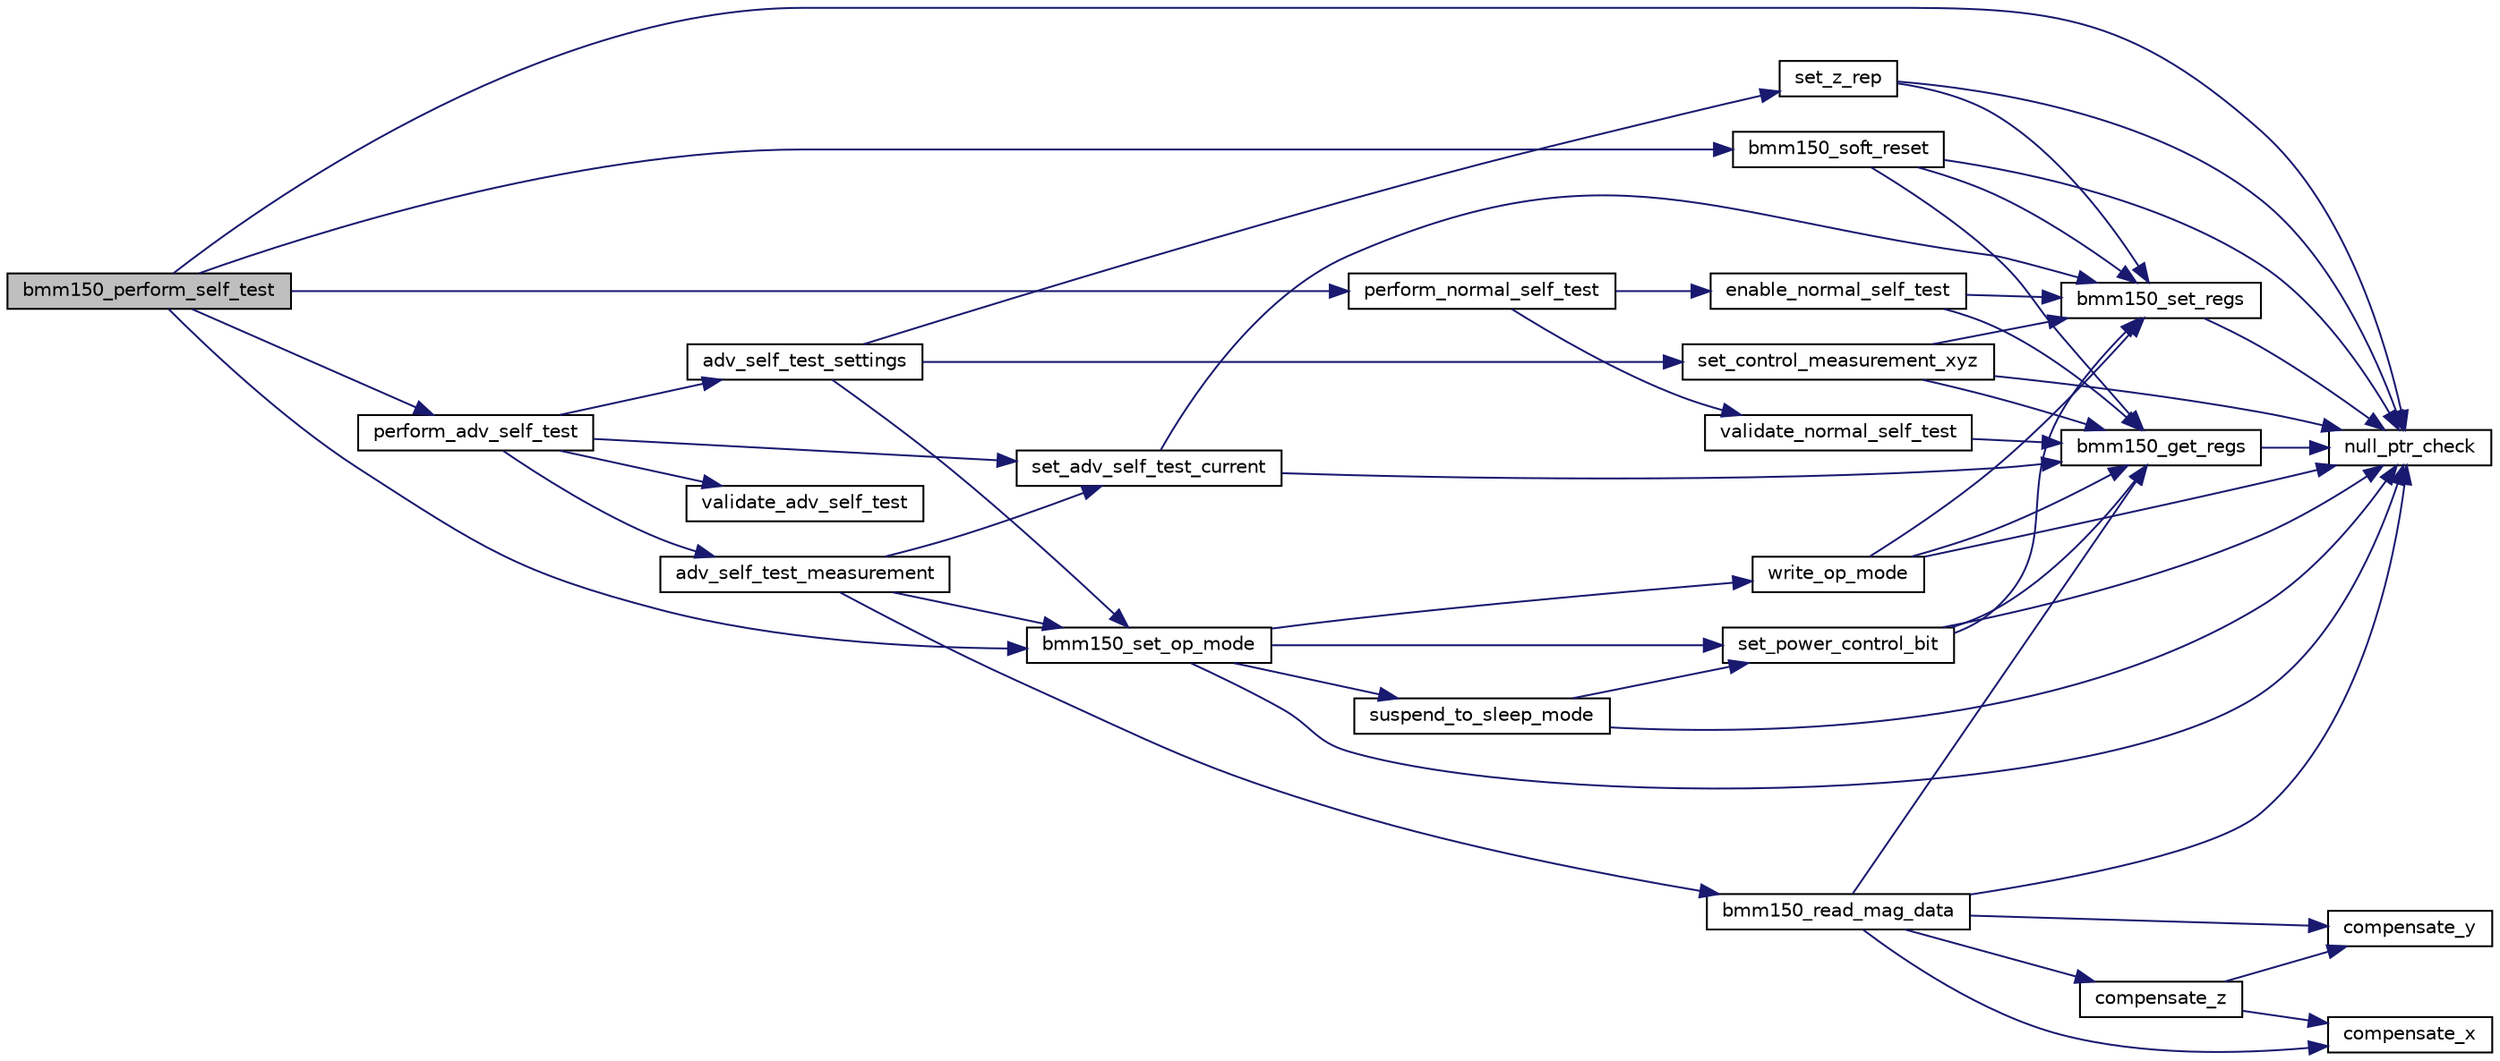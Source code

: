 digraph "bmm150_perform_self_test"
{
  edge [fontname="Helvetica",fontsize="10",labelfontname="Helvetica",labelfontsize="10"];
  node [fontname="Helvetica",fontsize="10",shape=record];
  rankdir="LR";
  Node1 [label="bmm150_perform_self_test",height=0.2,width=0.4,color="black", fillcolor="grey75", style="filled", fontcolor="black"];
  Node1 -> Node2 [color="midnightblue",fontsize="10",style="solid",fontname="Helvetica"];
  Node2 [label="null_ptr_check",height=0.2,width=0.4,color="black", fillcolor="white", style="filled",URL="$bmm150_8c.html#ab0bcb8de99dc3747e6249b8406c766dc",tooltip="This internal API is used to validate the device pointer for null conditions. "];
  Node1 -> Node3 [color="midnightblue",fontsize="10",style="solid",fontname="Helvetica"];
  Node3 [label="bmm150_set_op_mode",height=0.2,width=0.4,color="black", fillcolor="white", style="filled",URL="$bmm150_8c.html#a6b8ebfb4d731d5880ef87ecffc72a43b",tooltip="This API is used to set the power mode of the sensor. "];
  Node3 -> Node2 [color="midnightblue",fontsize="10",style="solid",fontname="Helvetica"];
  Node3 -> Node4 [color="midnightblue",fontsize="10",style="solid",fontname="Helvetica"];
  Node4 [label="suspend_to_sleep_mode",height=0.2,width=0.4,color="black", fillcolor="white", style="filled",URL="$bmm150_8c.html#ae51227155af8be9eabcfe2dfb2095e8e",tooltip="This internal API sets the device from suspend to sleep mode by setting the power control bit to &#39;1&#39; ..."];
  Node4 -> Node2 [color="midnightblue",fontsize="10",style="solid",fontname="Helvetica"];
  Node4 -> Node5 [color="midnightblue",fontsize="10",style="solid",fontname="Helvetica"];
  Node5 [label="set_power_control_bit",height=0.2,width=0.4,color="black", fillcolor="white", style="filled",URL="$bmm150_8c.html#a6993dd74a330b7d027bacaac7c171d60",tooltip="This internal API sets/resets the power control bit of 0x4B register. "];
  Node5 -> Node2 [color="midnightblue",fontsize="10",style="solid",fontname="Helvetica"];
  Node5 -> Node6 [color="midnightblue",fontsize="10",style="solid",fontname="Helvetica"];
  Node6 [label="bmm150_get_regs",height=0.2,width=0.4,color="black", fillcolor="white", style="filled",URL="$bmm150_8c.html#ac3b65c846fa1d826b2addbbef4292a9c",tooltip="This API reads the data from the given register address of the sensor. "];
  Node6 -> Node2 [color="midnightblue",fontsize="10",style="solid",fontname="Helvetica"];
  Node5 -> Node7 [color="midnightblue",fontsize="10",style="solid",fontname="Helvetica"];
  Node7 [label="bmm150_set_regs",height=0.2,width=0.4,color="black", fillcolor="white", style="filled",URL="$bmm150_8c.html#a88285b4abe005f21a5cc9392dddb9de9",tooltip="This API writes the given data to the register address of the sensor. "];
  Node7 -> Node2 [color="midnightblue",fontsize="10",style="solid",fontname="Helvetica"];
  Node3 -> Node8 [color="midnightblue",fontsize="10",style="solid",fontname="Helvetica"];
  Node8 [label="write_op_mode",height=0.2,width=0.4,color="black", fillcolor="white", style="filled",URL="$bmm150_8c.html#aace6cf6fa7ba10416b302d77a4e955c4",tooltip="This internal API writes the op_mode value in the Opmode bits (bits 1 and 2) of 0x4C register..."];
  Node8 -> Node2 [color="midnightblue",fontsize="10",style="solid",fontname="Helvetica"];
  Node8 -> Node6 [color="midnightblue",fontsize="10",style="solid",fontname="Helvetica"];
  Node8 -> Node7 [color="midnightblue",fontsize="10",style="solid",fontname="Helvetica"];
  Node3 -> Node5 [color="midnightblue",fontsize="10",style="solid",fontname="Helvetica"];
  Node1 -> Node9 [color="midnightblue",fontsize="10",style="solid",fontname="Helvetica"];
  Node9 [label="perform_normal_self_test",height=0.2,width=0.4,color="black", fillcolor="white", style="filled",URL="$bmm150_8c.html#a3ab7959442af47223fd6addb4ef4facc",tooltip="This internal API is used to perform the normal self test of the sensor and return the self test resu..."];
  Node9 -> Node10 [color="midnightblue",fontsize="10",style="solid",fontname="Helvetica"];
  Node10 [label="enable_normal_self_test",height=0.2,width=0.4,color="black", fillcolor="white", style="filled",URL="$bmm150_8c.html#a77b2651d53ae263d15f7e886916bc762",tooltip="This internal API is used to enable the normal self test by setting the Self Test bit (bit0) of the 0..."];
  Node10 -> Node6 [color="midnightblue",fontsize="10",style="solid",fontname="Helvetica"];
  Node10 -> Node7 [color="midnightblue",fontsize="10",style="solid",fontname="Helvetica"];
  Node9 -> Node11 [color="midnightblue",fontsize="10",style="solid",fontname="Helvetica"];
  Node11 [label="validate_normal_self_test",height=0.2,width=0.4,color="black", fillcolor="white", style="filled",URL="$bmm150_8c.html#a34ad7a037011719674d3f24354066ad4",tooltip="This internal API is used to validate the results of normal self test by using the self test status a..."];
  Node11 -> Node6 [color="midnightblue",fontsize="10",style="solid",fontname="Helvetica"];
  Node1 -> Node12 [color="midnightblue",fontsize="10",style="solid",fontname="Helvetica"];
  Node12 [label="perform_adv_self_test",height=0.2,width=0.4,color="black", fillcolor="white", style="filled",URL="$bmm150_8c.html#abdf010fd02ffb5abbbc88390ff59c40a",tooltip="This internal API is used to perform advanced self test for Z axis. "];
  Node12 -> Node13 [color="midnightblue",fontsize="10",style="solid",fontname="Helvetica"];
  Node13 [label="adv_self_test_settings",height=0.2,width=0.4,color="black", fillcolor="white", style="filled",URL="$bmm150_8c.html#aac0c3cff60479891237856fa3bfcda02",tooltip="This internal API is used to set the desired power mode , axes control and repetition settings for ad..."];
  Node13 -> Node3 [color="midnightblue",fontsize="10",style="solid",fontname="Helvetica"];
  Node13 -> Node14 [color="midnightblue",fontsize="10",style="solid",fontname="Helvetica"];
  Node14 [label="set_control_measurement_xyz",height=0.2,width=0.4,color="black", fillcolor="white", style="filled",URL="$bmm150_8c.html#aa9a12a2f23839d4bcaf1ba7415c4b163",tooltip="This internal API is used to enable or disable the magnetic measurement of x,y,z axes based on the va..."];
  Node14 -> Node2 [color="midnightblue",fontsize="10",style="solid",fontname="Helvetica"];
  Node14 -> Node6 [color="midnightblue",fontsize="10",style="solid",fontname="Helvetica"];
  Node14 -> Node7 [color="midnightblue",fontsize="10",style="solid",fontname="Helvetica"];
  Node13 -> Node15 [color="midnightblue",fontsize="10",style="solid",fontname="Helvetica"];
  Node15 [label="set_z_rep",height=0.2,width=0.4,color="black", fillcolor="white", style="filled",URL="$bmm150_8c.html#a9c8c78368d451831e923427b8cb04d7e",tooltip="This internal API sets the z repetition value in the 0x52 register. "];
  Node15 -> Node2 [color="midnightblue",fontsize="10",style="solid",fontname="Helvetica"];
  Node15 -> Node7 [color="midnightblue",fontsize="10",style="solid",fontname="Helvetica"];
  Node12 -> Node16 [color="midnightblue",fontsize="10",style="solid",fontname="Helvetica"];
  Node16 [label="adv_self_test_measurement",height=0.2,width=0.4,color="black", fillcolor="white", style="filled",URL="$bmm150_8c.html#ab1fae57cefc4b440fde4c7a26f7fa49a",tooltip="This internal API is used to set the positive or negative value of self-test current and obtain the c..."];
  Node16 -> Node17 [color="midnightblue",fontsize="10",style="solid",fontname="Helvetica"];
  Node17 [label="set_adv_self_test_current",height=0.2,width=0.4,color="black", fillcolor="white", style="filled",URL="$bmm150_8c.html#a9bf1ded39dbcc297e710f04f3cc0c39a",tooltip="This internal API is used to set the self test current value in the Adv. ST bits (bit6 and bit7) of 0..."];
  Node17 -> Node6 [color="midnightblue",fontsize="10",style="solid",fontname="Helvetica"];
  Node17 -> Node7 [color="midnightblue",fontsize="10",style="solid",fontname="Helvetica"];
  Node16 -> Node3 [color="midnightblue",fontsize="10",style="solid",fontname="Helvetica"];
  Node16 -> Node18 [color="midnightblue",fontsize="10",style="solid",fontname="Helvetica"];
  Node18 [label="bmm150_read_mag_data",height=0.2,width=0.4,color="black", fillcolor="white", style="filled",URL="$bmm150_8c.html#abdb1f4947a1e2639326420a9fc7a2b12",tooltip="This API is used to read the magnetometer data from registers 0x42 to 0x49 and update the dev structu..."];
  Node18 -> Node2 [color="midnightblue",fontsize="10",style="solid",fontname="Helvetica"];
  Node18 -> Node6 [color="midnightblue",fontsize="10",style="solid",fontname="Helvetica"];
  Node18 -> Node19 [color="midnightblue",fontsize="10",style="solid",fontname="Helvetica"];
  Node19 [label="compensate_x",height=0.2,width=0.4,color="black", fillcolor="white", style="filled",URL="$bmm150_8c.html#a97392f7098a598cd4149dcf08091db0a",tooltip="This internal API is used to obtain the compensated magnetometer X axis data in float. "];
  Node18 -> Node20 [color="midnightblue",fontsize="10",style="solid",fontname="Helvetica"];
  Node20 [label="compensate_y",height=0.2,width=0.4,color="black", fillcolor="white", style="filled",URL="$bmm150_8c.html#ae7266bbdfb938c6a1e3013556a529b86",tooltip="This internal API is used to obtain the compensated magnetometer Y axis data in float. "];
  Node18 -> Node21 [color="midnightblue",fontsize="10",style="solid",fontname="Helvetica"];
  Node21 [label="compensate_z",height=0.2,width=0.4,color="black", fillcolor="white", style="filled",URL="$bmm150_8c.html#a9930bc4c2289f8199da765398d0ca303",tooltip="This internal API is used to obtain the compensated magnetometer Z axis data in float. "];
  Node21 -> Node19 [color="midnightblue",fontsize="10",style="solid",fontname="Helvetica"];
  Node21 -> Node20 [color="midnightblue",fontsize="10",style="solid",fontname="Helvetica"];
  Node12 -> Node17 [color="midnightblue",fontsize="10",style="solid",fontname="Helvetica"];
  Node12 -> Node22 [color="midnightblue",fontsize="10",style="solid",fontname="Helvetica"];
  Node22 [label="validate_adv_self_test",height=0.2,width=0.4,color="black", fillcolor="white", style="filled",URL="$bmm150_8c.html#acc98624ce56cdf5671dfb525b2a35d50",tooltip="This internal API is used to get the difference between the Z axis mag data obtained by positive and ..."];
  Node1 -> Node23 [color="midnightblue",fontsize="10",style="solid",fontname="Helvetica"];
  Node23 [label="bmm150_soft_reset",height=0.2,width=0.4,color="black", fillcolor="white", style="filled",URL="$bmm150_8c.html#ad53c0f1cab22067aaff73d0f172a9dbe",tooltip="This API is used to perform soft-reset of the sensor where all the registers are reset to their defau..."];
  Node23 -> Node2 [color="midnightblue",fontsize="10",style="solid",fontname="Helvetica"];
  Node23 -> Node6 [color="midnightblue",fontsize="10",style="solid",fontname="Helvetica"];
  Node23 -> Node7 [color="midnightblue",fontsize="10",style="solid",fontname="Helvetica"];
}
